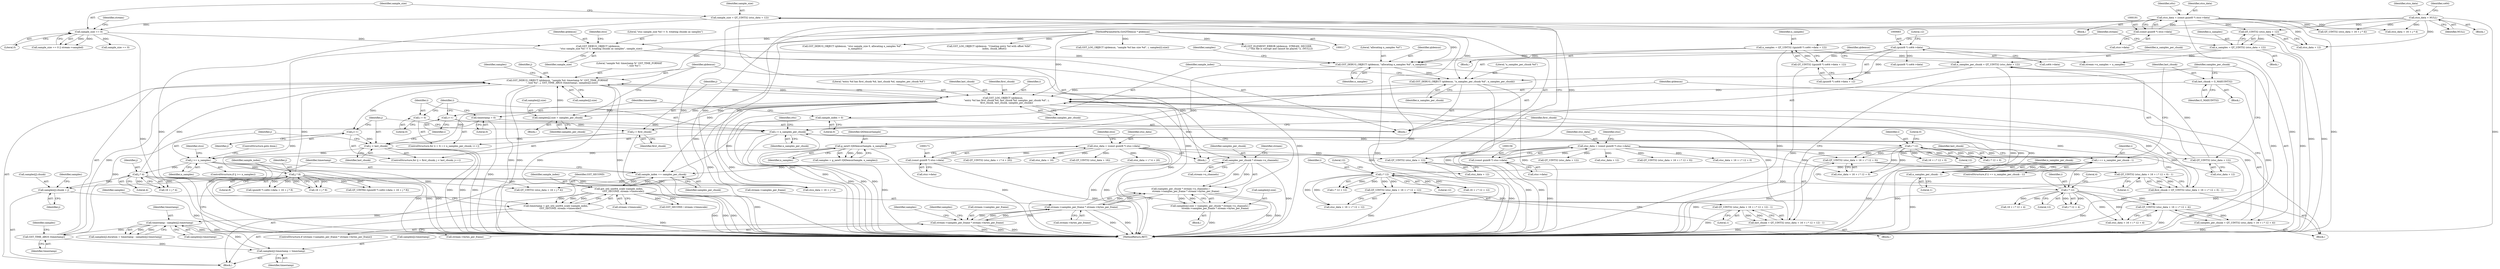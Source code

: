 digraph "0_gstreamer_bdc20b9baf13564d9a061343416395f8f9a92b53@array" {
"1000840" [label="(Call,samples[j].chunk = j)"];
"1000837" [label="(Call,j * 8)"];
"1000807" [label="(Call,j >= n_samples)"];
"1000799" [label="(Call,j < last_chunk)"];
"1000802" [label="(Call,j++)"];
"1000891" [label="(Call,GST_DEBUG_OBJECT (qtdemux, \"sample %d: timestamp %\" GST_TIME_FORMAT\n            \", size %u\", j, GST_TIME_ARGS (timestamp), samples[j].size))"];
"1000788" [label="(Call,GST_LOG_OBJECT (qtdemux,\n          \"entry %d has first_chunk %d, last_chunk %d, samples_per_chunk %d\", i,\n          first_chunk, last_chunk, samples_per_chunk))"];
"1000713" [label="(Call,GST_DEBUG_OBJECT (qtdemux, \"n_samples_per_chunk %d\", n_samples_per_chunk))"];
"1000693" [label="(Call,GST_DEBUG_OBJECT (qtdemux, \"allocating n_samples %d\", n_samples))"];
"1000663" [label="(Call,GST_DEBUG_OBJECT (qtdemux,\n        \"stsz sample_size %d != 0, treating chunks as samples\", sample_size))"];
"1000118" [label="(MethodParameterIn,GstQTDemux * qtdemux)"];
"1000226" [label="(Call,sample_size == 0)"];
"1000218" [label="(Call,sample_size = QT_UINT32 (stsz_data + 12))"];
"1000220" [label="(Call,QT_UINT32 (stsz_data + 12))"];
"1000168" [label="(Call,stsz_data = (const guint8 *) stsz->data)"];
"1000170" [label="(Call,(const guint8 *) stsz->data)"];
"1000678" [label="(Call,n_samples = QT_UINT32 ((guint8 *) co64->data + 12))"];
"1000680" [label="(Call,QT_UINT32 ((guint8 *) co64->data + 12))"];
"1000682" [label="(Call,(guint8 *) co64->data)"];
"1000670" [label="(Call,n_samples = QT_UINT32 (stco_data + 12))"];
"1000672" [label="(Call,QT_UINT32 (stco_data + 12))"];
"1000188" [label="(Call,stco_data = (const guint8 *) stco->data)"];
"1000190" [label="(Call,(const guint8 *) stco->data)"];
"1000197" [label="(Call,stco_data = NULL)"];
"1000707" [label="(Call,n_samples_per_chunk = QT_UINT32 (stsc_data + 12))"];
"1000709" [label="(Call,QT_UINT32 (stsc_data + 12))"];
"1000153" [label="(Call,stsc_data = (const guint8 *) stsc->data)"];
"1000155" [label="(Call,(const guint8 *) stsc->data)"];
"1000784" [label="(Call,i * 12)"];
"1000751" [label="(Call,i == n_samples_per_chunk - 1)"];
"1000745" [label="(Call,i * 12)"];
"1000727" [label="(Call,i < n_samples_per_chunk)"];
"1000730" [label="(Call,i++)"];
"1000724" [label="(Call,i = 0)"];
"1000753" [label="(Call,n_samples_per_chunk - 1)"];
"1000771" [label="(Call,i * 12)"];
"1000736" [label="(Call,first_chunk = QT_UINT32 (stsc_data + 16 + i * 12 + 0) - 1)"];
"1000738" [label="(Call,QT_UINT32 (stsc_data + 16 + i * 12 + 0) - 1)"];
"1000739" [label="(Call,QT_UINT32 (stsc_data + 16 + i * 12 + 0))"];
"1000757" [label="(Call,last_chunk = G_MAXUINT32)"];
"1000762" [label="(Call,last_chunk = QT_UINT32 (stsc_data + 16 + i * 12 + 12) - 1)"];
"1000764" [label="(Call,QT_UINT32 (stsc_data + 16 + i * 12 + 12) - 1)"];
"1000765" [label="(Call,QT_UINT32 (stsc_data + 16 + i * 12 + 12))"];
"1000776" [label="(Call,samples_per_chunk = QT_UINT32 (stsc_data + 16 + i * 12 + 4))"];
"1000778" [label="(Call,QT_UINT32 (stsc_data + 16 + i * 12 + 4))"];
"1000821" [label="(Call,j * 4)"];
"1000895" [label="(Call,GST_TIME_ARGS (timestamp))"];
"1000926" [label="(Call,timestamp - samples[j].timestamp)"];
"1000912" [label="(Call,timestamp = gst_util_uint64_scale (sample_index,\n            GST_SECOND, stream->timescale))"];
"1000914" [label="(Call,gst_util_uint64_scale (sample_index,\n            GST_SECOND, stream->timescale))"];
"1000909" [label="(Call,sample_index += samples_per_chunk)"];
"1000870" [label="(Call,samples_per_chunk * stream->n_channels)"];
"1000717" [label="(Call,sample_index = 0)"];
"1000902" [label="(Call,samples[j].timestamp = timestamp)"];
"1000720" [label="(Call,timestamp = 0)"];
"1000884" [label="(Call,samples[j].size = samples_per_chunk)"];
"1000863" [label="(Call,samples[j].size = (samples_per_chunk * stream->n_channels) /\n              stream->samples_per_frame * stream->bytes_per_frame)"];
"1000869" [label="(Call,(samples_per_chunk * stream->n_channels) /\n              stream->samples_per_frame * stream->bytes_per_frame)"];
"1000875" [label="(Call,stream->samples_per_frame * stream->bytes_per_frame)"];
"1000855" [label="(Call,stream->samples_per_frame * stream->bytes_per_frame)"];
"1000796" [label="(Call,j = first_chunk)"];
"1000699" [label="(Call,g_new0 (QtDemuxSample, n_samples))"];
"1000697" [label="(Call,samples = g_new0 (QtDemuxSample, n_samples))"];
"1000678" [label="(Call,n_samples = QT_UINT32 ((guint8 *) co64->data + 12))"];
"1000869" [label="(Call,(samples_per_chunk * stream->n_channels) /\n              stream->samples_per_frame * stream->bytes_per_frame)"];
"1000790" [label="(Literal,\"entry %d has first_chunk %d, last_chunk %d, samples_per_chunk %d\")"];
"1000219" [label="(Identifier,sample_size)"];
"1000163" [label="(Identifier,stsz)"];
"1000673" [label="(Call,stco_data + 12)"];
"1000707" [label="(Call,n_samples_per_chunk = QT_UINT32 (stsc_data + 12))"];
"1000816" [label="(Call,QT_UINT32 (stco_data + 16 + j * 4))"];
"1000915" [label="(Identifier,sample_index)"];
"1000923" [label="(Identifier,samples)"];
"1000176" [label="(Identifier,stco)"];
"1000199" [label="(Identifier,NULL)"];
"1000682" [label="(Call,(guint8 *) co64->data)"];
"1000777" [label="(Identifier,samples_per_chunk)"];
"1000725" [label="(Identifier,i)"];
"1000772" [label="(Identifier,i)"];
"1000830" [label="(Call,(guint8 *) co64->data)"];
"1000192" [label="(Call,stco->data)"];
"1000899" [label="(Identifier,samples)"];
"1000875" [label="(Call,stream->samples_per_frame * stream->bytes_per_frame)"];
"1000154" [label="(Identifier,stsc_data)"];
"1000750" [label="(ControlStructure,if (i == n_samples_per_chunk - 1))"];
"1000717" [label="(Call,sample_index = 0)"];
"1000795" [label="(ControlStructure,for (j = first_chunk; j < last_chunk; j++))"];
"1000698" [label="(Identifier,samples)"];
"1000854" [label="(ControlStructure,if (stream->samples_per_frame * stream->bytes_per_frame))"];
"1000196" [label="(Block,)"];
"1000699" [label="(Call,g_new0 (QtDemuxSample, n_samples))"];
"1000917" [label="(Call,stream->timescale)"];
"1000239" [label="(Call,GST_DEBUG_OBJECT (qtdemux, \"stsz sample_size 0, allocating n_samples %d\",\n        n_samples))"];
"1000230" [label="(Identifier,stream)"];
"1000312" [label="(Call,QT_UINT32 (stsc_data + 12))"];
"1000887" [label="(Identifier,samples)"];
"1000278" [label="(Call,QT_UINT32 (stsz_data + i * 4 + 20))"];
"1000810" [label="(ControlStructure,goto done;)"];
"1000804" [label="(Block,)"];
"1000172" [label="(Call,stsz->data)"];
"1000666" [label="(Identifier,sample_size)"];
"1000677" [label="(Block,)"];
"1000903" [label="(Call,samples[j].timestamp)"];
"1000892" [label="(Identifier,qtdemux)"];
"1000801" [label="(Identifier,last_chunk)"];
"1000756" [label="(Block,)"];
"1000909" [label="(Call,sample_index += samples_per_chunk)"];
"1000663" [label="(Call,GST_DEBUG_OBJECT (qtdemux,\n        \"stsz sample_size %d != 0, treating chunks as samples\", sample_size))"];
"1000876" [label="(Call,stream->samples_per_frame)"];
"1000789" [label="(Identifier,qtdemux)"];
"1000771" [label="(Call,i * 12)"];
"1000726" [label="(Literal,0)"];
"1000840" [label="(Call,samples[j].chunk = j)"];
"1000794" [label="(Identifier,samples_per_chunk)"];
"1000716" [label="(Identifier,n_samples_per_chunk)"];
"1000228" [label="(Literal,0)"];
"1000118" [label="(MethodParameterIn,GstQTDemux * qtdemux)"];
"1000434" [label="(Call,GST_LOG_OBJECT (qtdemux, \"Creating entry %d with offset %lld\",\n              index, chunk_offset))"];
"1000817" [label="(Call,stco_data + 16 + j * 4)"];
"1000806" [label="(ControlStructure,if (j >= n_samples))"];
"1000755" [label="(Literal,1)"];
"1000736" [label="(Call,first_chunk = QT_UINT32 (stsc_data + 16 + i * 12 + 0) - 1)"];
"1000759" [label="(Identifier,G_MAXUINT32)"];
"1000723" [label="(ControlStructure,for (i = 0; i < n_samples_per_chunk; i++))"];
"1000693" [label="(Call,GST_DEBUG_OBJECT (qtdemux, \"allocating n_samples %d\", n_samples))"];
"1000732" [label="(Block,)"];
"1000895" [label="(Call,GST_TIME_ARGS (timestamp))"];
"1000913" [label="(Identifier,timestamp)"];
"1000294" [label="(Call,GST_LOG_OBJECT (qtdemux, \"sample %d has size %d\", i, samples[i].size))"];
"1000679" [label="(Identifier,n_samples)"];
"1000863" [label="(Call,samples[j].size = (samples_per_chunk * stream->n_channels) /\n              stream->samples_per_frame * stream->bytes_per_frame)"];
"1000793" [label="(Identifier,last_chunk)"];
"1000687" [label="(Literal,12)"];
"1000897" [label="(Call,samples[j].size)"];
"1000784" [label="(Call,i * 12)"];
"1000719" [label="(Literal,0)"];
"1000170" [label="(Call,(const guint8 *) stsz->data)"];
"1000236" [label="(Call,stsz_data + 16)"];
"1000681" [label="(Call,(guint8 *) co64->data + 12)"];
"1000835" [label="(Call,16 + j * 8)"];
"1000671" [label="(Identifier,n_samples)"];
"1000761" [label="(Block,)"];
"1000669" [label="(Block,)"];
"1000714" [label="(Identifier,qtdemux)"];
"1000709" [label="(Call,QT_UINT32 (stsc_data + 12))"];
"1000742" [label="(Call,16 + i * 12 + 0)"];
"1000902" [label="(Call,samples[j].timestamp = timestamp)"];
"1000862" [label="(Block,)"];
"1000916" [label="(Identifier,GST_SECOND)"];
"1000695" [label="(Literal,\"allocating n_samples %d\")"];
"1000190" [label="(Call,(const guint8 *) stco->data)"];
"1000731" [label="(Identifier,i)"];
"1000722" [label="(Literal,0)"];
"1000752" [label="(Identifier,i)"];
"1000715" [label="(Literal,\"n_samples_per_chunk %d\")"];
"1000746" [label="(Identifier,i)"];
"1000313" [label="(Call,stsc_data + 12)"];
"1000770" [label="(Call,i * 12 + 12)"];
"1000797" [label="(Identifier,j)"];
"1000221" [label="(Call,stsz_data + 12)"];
"1000235" [label="(Call,QT_UINT32 (stsz_data + 16))"];
"1000846" [label="(Identifier,j)"];
"1000905" [label="(Identifier,samples)"];
"1000662" [label="(Block,)"];
"1000890" [label="(Identifier,samples_per_chunk)"];
"1000762" [label="(Call,last_chunk = QT_UINT32 (stsc_data + 16 + i * 12 + 12) - 1)"];
"1000157" [label="(Call,stsc->data)"];
"1000401" [label="(Call,stco_data + 16 + j * 4)"];
"1000739" [label="(Call,QT_UINT32 (stsc_data + 16 + i * 12 + 0))"];
"1000912" [label="(Call,timestamp = gst_util_uint64_scale (sample_index,\n            GST_SECOND, stream->timescale))"];
"1000872" [label="(Call,stream->n_channels)"];
"1000812" [label="(Identifier,stco)"];
"1000792" [label="(Identifier,first_chunk)"];
"1001025" [label="(Call,GST_SECOND / stream->timescale)"];
"1000841" [label="(Call,samples[j].chunk)"];
"1000225" [label="(Call,sample_size == 0 || stream->sampled)"];
"1000187" [label="(Block,)"];
"1000773" [label="(Literal,12)"];
"1000774" [label="(Literal,12)"];
"1000690" [label="(Identifier,stream)"];
"1000850" [label="(Identifier,samples)"];
"1000688" [label="(Call,stream->n_samples = n_samples)"];
"1000753" [label="(Call,n_samples_per_chunk - 1)"];
"1000279" [label="(Call,stsz_data + i * 4 + 20)"];
"1000708" [label="(Identifier,n_samples_per_chunk)"];
"1000800" [label="(Identifier,j)"];
"1000786" [label="(Literal,12)"];
"1000808" [label="(Identifier,j)"];
"1000727" [label="(Call,i < n_samples_per_chunk)"];
"1000798" [label="(Identifier,first_chunk)"];
"1000169" [label="(Identifier,stsz_data)"];
"1000189" [label="(Identifier,stco_data)"];
"1001044" [label="(MethodReturn,RET)"];
"1000891" [label="(Call,GST_DEBUG_OBJECT (qtdemux, \"sample %d: timestamp %\" GST_TIME_FORMAT\n            \", size %u\", j, GST_TIME_ARGS (timestamp), samples[j].size))"];
"1000668" [label="(Identifier,stco)"];
"1000828" [label="(Call,QT_UINT64 ((guint8 *) co64->data + 16 + j * 8))"];
"1000942" [label="(Identifier,ctts)"];
"1000168" [label="(Call,stsz_data = (const guint8 *) stsz->data)"];
"1000188" [label="(Call,stco_data = (const guint8 *) stco->data)"];
"1000713" [label="(Call,GST_DEBUG_OBJECT (qtdemux, \"n_samples_per_chunk %d\", n_samples_per_chunk))"];
"1000926" [label="(Call,timestamp - samples[j].timestamp)"];
"1000737" [label="(Identifier,first_chunk)"];
"1000729" [label="(Identifier,n_samples_per_chunk)"];
"1000783" [label="(Call,i * 12 + 4)"];
"1000121" [label="(Block,)"];
"1000738" [label="(Call,QT_UINT32 (stsc_data + 16 + i * 12 + 0) - 1)"];
"1000819" [label="(Call,16 + j * 4)"];
"1000822" [label="(Identifier,j)"];
"1000807" [label="(Call,j >= n_samples)"];
"1000927" [label="(Identifier,timestamp)"];
"1000778" [label="(Call,QT_UINT32 (stsc_data + 16 + i * 12 + 4))"];
"1000871" [label="(Identifier,samples_per_chunk)"];
"1000855" [label="(Call,stream->samples_per_frame * stream->bytes_per_frame)"];
"1000775" [label="(Literal,1)"];
"1000866" [label="(Identifier,samples)"];
"1000220" [label="(Call,QT_UINT32 (stsz_data + 12))"];
"1000896" [label="(Identifier,timestamp)"];
"1000153" [label="(Call,stsc_data = (const guint8 *) stsc->data)"];
"1000218" [label="(Call,sample_size = QT_UINT32 (stsz_data + 12))"];
"1000758" [label="(Identifier,last_chunk)"];
"1000700" [label="(Identifier,QtDemuxSample)"];
"1000796" [label="(Call,j = first_chunk)"];
"1000728" [label="(Identifier,i)"];
"1000823" [label="(Literal,4)"];
"1000799" [label="(Call,j < last_chunk)"];
"1000791" [label="(Identifier,i)"];
"1000665" [label="(Literal,\"stsz sample_size %d != 0, treating chunks as samples\")"];
"1000757" [label="(Call,last_chunk = G_MAXUINT32)"];
"1000202" [label="(Identifier,co64)"];
"1000680" [label="(Call,QT_UINT32 ((guint8 *) co64->data + 12))"];
"1000766" [label="(Call,stsc_data + 16 + i * 12 + 12)"];
"1000920" [label="(Call,samples[j].duration = timestamp - samples[j].timestamp)"];
"1000914" [label="(Call,gst_util_uint64_scale (sample_index,\n            GST_SECOND, stream->timescale))"];
"1000877" [label="(Identifier,stream)"];
"1000883" [label="(Block,)"];
"1000864" [label="(Call,samples[j].size)"];
"1000839" [label="(Literal,8)"];
"1000198" [label="(Identifier,stco_data)"];
"1000197" [label="(Call,stco_data = NULL)"];
"1000269" [label="(Call,sample_size == 0)"];
"1000779" [label="(Call,stsc_data + 16 + i * 12 + 4)"];
"1000809" [label="(Identifier,n_samples)"];
"1000768" [label="(Call,16 + i * 12 + 12)"];
"1000781" [label="(Call,16 + i * 12 + 4)"];
"1000765" [label="(Call,QT_UINT32 (stsc_data + 16 + i * 12 + 12))"];
"1000911" [label="(Identifier,samples_per_chunk)"];
"1000821" [label="(Call,j * 4)"];
"1000749" [label="(Literal,1)"];
"1000745" [label="(Call,i * 12)"];
"1000894" [label="(Identifier,j)"];
"1001035" [label="(Call,GST_ELEMENT_ERROR (qtdemux, STREAM, DECODE,\n        (_(\"This file is corrupt and cannot be played.\")), (NULL)))"];
"1000785" [label="(Identifier,i)"];
"1000696" [label="(Identifier,n_samples)"];
"1000870" [label="(Call,samples_per_chunk * stream->n_channels)"];
"1000730" [label="(Call,i++)"];
"1000155" [label="(Call,(const guint8 *) stsc->data)"];
"1000720" [label="(Call,timestamp = 0)"];
"1000803" [label="(Identifier,j)"];
"1000856" [label="(Call,stream->samples_per_frame)"];
"1000754" [label="(Identifier,n_samples_per_chunk)"];
"1000664" [label="(Identifier,qtdemux)"];
"1000751" [label="(Call,i == n_samples_per_chunk - 1)"];
"1000747" [label="(Literal,12)"];
"1000672" [label="(Call,QT_UINT32 (stco_data + 12))"];
"1000724" [label="(Call,i = 0)"];
"1000884" [label="(Call,samples[j].size = samples_per_chunk)"];
"1000776" [label="(Call,samples_per_chunk = QT_UINT32 (stsc_data + 16 + i * 12 + 4))"];
"1000859" [label="(Call,stream->bytes_per_frame)"];
"1000893" [label="(Literal,\"sample %d: timestamp %\" GST_TIME_FORMAT\n            \", size %u\")"];
"1000838" [label="(Identifier,j)"];
"1000701" [label="(Identifier,n_samples)"];
"1000908" [label="(Identifier,timestamp)"];
"1000802" [label="(Call,j++)"];
"1000879" [label="(Call,stream->bytes_per_frame)"];
"1000788" [label="(Call,GST_LOG_OBJECT (qtdemux,\n          \"entry %d has first_chunk %d, last_chunk %d, samples_per_chunk %d\", i,\n          first_chunk, last_chunk, samples_per_chunk))"];
"1000670" [label="(Call,n_samples = QT_UINT32 (stco_data + 12))"];
"1000763" [label="(Identifier,last_chunk)"];
"1000910" [label="(Identifier,sample_index)"];
"1000787" [label="(Literal,4)"];
"1000928" [label="(Call,samples[j].timestamp)"];
"1000748" [label="(Literal,0)"];
"1000885" [label="(Call,samples[j].size)"];
"1000694" [label="(Identifier,qtdemux)"];
"1000721" [label="(Identifier,timestamp)"];
"1000829" [label="(Call,(guint8 *) co64->data + 16 + j * 8)"];
"1000208" [label="(Identifier,stts)"];
"1000227" [label="(Identifier,sample_size)"];
"1000400" [label="(Call,QT_UINT32 (stco_data + 16 + j * 4))"];
"1000335" [label="(Call,QT_UINT32 (stsc_data + 16 + i * 12 + 0))"];
"1000710" [label="(Call,stsc_data + 12)"];
"1000718" [label="(Identifier,sample_index)"];
"1000336" [label="(Call,stsc_data + 16 + i * 12 + 0)"];
"1000684" [label="(Call,co64->data)"];
"1000837" [label="(Call,j * 8)"];
"1000744" [label="(Call,i * 12 + 0)"];
"1000226" [label="(Call,sample_size == 0)"];
"1000764" [label="(Call,QT_UINT32 (stsc_data + 16 + i * 12 + 12) - 1)"];
"1000740" [label="(Call,stsc_data + 16 + i * 12 + 0)"];
"1000840" -> "1000804"  [label="AST: "];
"1000840" -> "1000846"  [label="CFG: "];
"1000841" -> "1000840"  [label="AST: "];
"1000846" -> "1000840"  [label="AST: "];
"1000850" -> "1000840"  [label="CFG: "];
"1000840" -> "1001044"  [label="DDG: "];
"1000837" -> "1000840"  [label="DDG: "];
"1000821" -> "1000840"  [label="DDG: "];
"1000837" -> "1000835"  [label="AST: "];
"1000837" -> "1000839"  [label="CFG: "];
"1000838" -> "1000837"  [label="AST: "];
"1000839" -> "1000837"  [label="AST: "];
"1000835" -> "1000837"  [label="CFG: "];
"1000837" -> "1000828"  [label="DDG: "];
"1000837" -> "1000828"  [label="DDG: "];
"1000837" -> "1000829"  [label="DDG: "];
"1000837" -> "1000829"  [label="DDG: "];
"1000837" -> "1000835"  [label="DDG: "];
"1000837" -> "1000835"  [label="DDG: "];
"1000807" -> "1000837"  [label="DDG: "];
"1000837" -> "1000891"  [label="DDG: "];
"1000807" -> "1000806"  [label="AST: "];
"1000807" -> "1000809"  [label="CFG: "];
"1000808" -> "1000807"  [label="AST: "];
"1000809" -> "1000807"  [label="AST: "];
"1000810" -> "1000807"  [label="CFG: "];
"1000812" -> "1000807"  [label="CFG: "];
"1000807" -> "1001044"  [label="DDG: "];
"1000807" -> "1001044"  [label="DDG: "];
"1000807" -> "1001044"  [label="DDG: "];
"1000799" -> "1000807"  [label="DDG: "];
"1000699" -> "1000807"  [label="DDG: "];
"1000807" -> "1000821"  [label="DDG: "];
"1000799" -> "1000795"  [label="AST: "];
"1000799" -> "1000801"  [label="CFG: "];
"1000800" -> "1000799"  [label="AST: "];
"1000801" -> "1000799"  [label="AST: "];
"1000808" -> "1000799"  [label="CFG: "];
"1000731" -> "1000799"  [label="CFG: "];
"1000799" -> "1001044"  [label="DDG: "];
"1000799" -> "1001044"  [label="DDG: "];
"1000799" -> "1001044"  [label="DDG: "];
"1000802" -> "1000799"  [label="DDG: "];
"1000796" -> "1000799"  [label="DDG: "];
"1000788" -> "1000799"  [label="DDG: "];
"1000802" -> "1000795"  [label="AST: "];
"1000802" -> "1000803"  [label="CFG: "];
"1000803" -> "1000802"  [label="AST: "];
"1000800" -> "1000802"  [label="CFG: "];
"1000891" -> "1000802"  [label="DDG: "];
"1000891" -> "1000804"  [label="AST: "];
"1000891" -> "1000897"  [label="CFG: "];
"1000892" -> "1000891"  [label="AST: "];
"1000893" -> "1000891"  [label="AST: "];
"1000894" -> "1000891"  [label="AST: "];
"1000895" -> "1000891"  [label="AST: "];
"1000897" -> "1000891"  [label="AST: "];
"1000905" -> "1000891"  [label="CFG: "];
"1000891" -> "1001044"  [label="DDG: "];
"1000891" -> "1001044"  [label="DDG: "];
"1000891" -> "1001044"  [label="DDG: "];
"1000891" -> "1001044"  [label="DDG: "];
"1000891" -> "1000788"  [label="DDG: "];
"1000788" -> "1000891"  [label="DDG: "];
"1000118" -> "1000891"  [label="DDG: "];
"1000821" -> "1000891"  [label="DDG: "];
"1000895" -> "1000891"  [label="DDG: "];
"1000884" -> "1000891"  [label="DDG: "];
"1000863" -> "1000891"  [label="DDG: "];
"1000788" -> "1000732"  [label="AST: "];
"1000788" -> "1000794"  [label="CFG: "];
"1000789" -> "1000788"  [label="AST: "];
"1000790" -> "1000788"  [label="AST: "];
"1000791" -> "1000788"  [label="AST: "];
"1000792" -> "1000788"  [label="AST: "];
"1000793" -> "1000788"  [label="AST: "];
"1000794" -> "1000788"  [label="AST: "];
"1000797" -> "1000788"  [label="CFG: "];
"1000788" -> "1001044"  [label="DDG: "];
"1000788" -> "1001044"  [label="DDG: "];
"1000788" -> "1001044"  [label="DDG: "];
"1000788" -> "1001044"  [label="DDG: "];
"1000788" -> "1000730"  [label="DDG: "];
"1000713" -> "1000788"  [label="DDG: "];
"1000118" -> "1000788"  [label="DDG: "];
"1000784" -> "1000788"  [label="DDG: "];
"1000736" -> "1000788"  [label="DDG: "];
"1000757" -> "1000788"  [label="DDG: "];
"1000762" -> "1000788"  [label="DDG: "];
"1000776" -> "1000788"  [label="DDG: "];
"1000788" -> "1000796"  [label="DDG: "];
"1000788" -> "1000870"  [label="DDG: "];
"1000788" -> "1000884"  [label="DDG: "];
"1000788" -> "1000909"  [label="DDG: "];
"1000713" -> "1000662"  [label="AST: "];
"1000713" -> "1000716"  [label="CFG: "];
"1000714" -> "1000713"  [label="AST: "];
"1000715" -> "1000713"  [label="AST: "];
"1000716" -> "1000713"  [label="AST: "];
"1000718" -> "1000713"  [label="CFG: "];
"1000713" -> "1001044"  [label="DDG: "];
"1000713" -> "1001044"  [label="DDG: "];
"1000693" -> "1000713"  [label="DDG: "];
"1000118" -> "1000713"  [label="DDG: "];
"1000707" -> "1000713"  [label="DDG: "];
"1000713" -> "1000727"  [label="DDG: "];
"1000693" -> "1000662"  [label="AST: "];
"1000693" -> "1000696"  [label="CFG: "];
"1000694" -> "1000693"  [label="AST: "];
"1000695" -> "1000693"  [label="AST: "];
"1000696" -> "1000693"  [label="AST: "];
"1000698" -> "1000693"  [label="CFG: "];
"1000693" -> "1001044"  [label="DDG: "];
"1000663" -> "1000693"  [label="DDG: "];
"1000118" -> "1000693"  [label="DDG: "];
"1000678" -> "1000693"  [label="DDG: "];
"1000670" -> "1000693"  [label="DDG: "];
"1000693" -> "1000699"  [label="DDG: "];
"1000663" -> "1000662"  [label="AST: "];
"1000663" -> "1000666"  [label="CFG: "];
"1000664" -> "1000663"  [label="AST: "];
"1000665" -> "1000663"  [label="AST: "];
"1000666" -> "1000663"  [label="AST: "];
"1000668" -> "1000663"  [label="CFG: "];
"1000663" -> "1001044"  [label="DDG: "];
"1000663" -> "1001044"  [label="DDG: "];
"1000118" -> "1000663"  [label="DDG: "];
"1000226" -> "1000663"  [label="DDG: "];
"1000118" -> "1000117"  [label="AST: "];
"1000118" -> "1001044"  [label="DDG: "];
"1000118" -> "1000239"  [label="DDG: "];
"1000118" -> "1000294"  [label="DDG: "];
"1000118" -> "1000434"  [label="DDG: "];
"1000118" -> "1001035"  [label="DDG: "];
"1000226" -> "1000225"  [label="AST: "];
"1000226" -> "1000228"  [label="CFG: "];
"1000227" -> "1000226"  [label="AST: "];
"1000228" -> "1000226"  [label="AST: "];
"1000230" -> "1000226"  [label="CFG: "];
"1000225" -> "1000226"  [label="CFG: "];
"1000226" -> "1001044"  [label="DDG: "];
"1000226" -> "1000225"  [label="DDG: "];
"1000226" -> "1000225"  [label="DDG: "];
"1000218" -> "1000226"  [label="DDG: "];
"1000226" -> "1000269"  [label="DDG: "];
"1000218" -> "1000121"  [label="AST: "];
"1000218" -> "1000220"  [label="CFG: "];
"1000219" -> "1000218"  [label="AST: "];
"1000220" -> "1000218"  [label="AST: "];
"1000227" -> "1000218"  [label="CFG: "];
"1000218" -> "1001044"  [label="DDG: "];
"1000220" -> "1000218"  [label="DDG: "];
"1000220" -> "1000221"  [label="CFG: "];
"1000221" -> "1000220"  [label="AST: "];
"1000220" -> "1001044"  [label="DDG: "];
"1000168" -> "1000220"  [label="DDG: "];
"1000168" -> "1000121"  [label="AST: "];
"1000168" -> "1000170"  [label="CFG: "];
"1000169" -> "1000168"  [label="AST: "];
"1000170" -> "1000168"  [label="AST: "];
"1000176" -> "1000168"  [label="CFG: "];
"1000168" -> "1001044"  [label="DDG: "];
"1000168" -> "1001044"  [label="DDG: "];
"1000170" -> "1000168"  [label="DDG: "];
"1000168" -> "1000221"  [label="DDG: "];
"1000168" -> "1000235"  [label="DDG: "];
"1000168" -> "1000236"  [label="DDG: "];
"1000168" -> "1000278"  [label="DDG: "];
"1000168" -> "1000279"  [label="DDG: "];
"1000170" -> "1000172"  [label="CFG: "];
"1000171" -> "1000170"  [label="AST: "];
"1000172" -> "1000170"  [label="AST: "];
"1000170" -> "1001044"  [label="DDG: "];
"1000678" -> "1000677"  [label="AST: "];
"1000678" -> "1000680"  [label="CFG: "];
"1000679" -> "1000678"  [label="AST: "];
"1000680" -> "1000678"  [label="AST: "];
"1000690" -> "1000678"  [label="CFG: "];
"1000678" -> "1001044"  [label="DDG: "];
"1000680" -> "1000678"  [label="DDG: "];
"1000678" -> "1000688"  [label="DDG: "];
"1000680" -> "1000681"  [label="CFG: "];
"1000681" -> "1000680"  [label="AST: "];
"1000680" -> "1001044"  [label="DDG: "];
"1000682" -> "1000680"  [label="DDG: "];
"1000682" -> "1000681"  [label="AST: "];
"1000682" -> "1000684"  [label="CFG: "];
"1000683" -> "1000682"  [label="AST: "];
"1000684" -> "1000682"  [label="AST: "];
"1000687" -> "1000682"  [label="CFG: "];
"1000682" -> "1001044"  [label="DDG: "];
"1000682" -> "1000681"  [label="DDG: "];
"1000682" -> "1000830"  [label="DDG: "];
"1000670" -> "1000669"  [label="AST: "];
"1000670" -> "1000672"  [label="CFG: "];
"1000671" -> "1000670"  [label="AST: "];
"1000672" -> "1000670"  [label="AST: "];
"1000690" -> "1000670"  [label="CFG: "];
"1000670" -> "1001044"  [label="DDG: "];
"1000672" -> "1000670"  [label="DDG: "];
"1000670" -> "1000688"  [label="DDG: "];
"1000672" -> "1000673"  [label="CFG: "];
"1000673" -> "1000672"  [label="AST: "];
"1000672" -> "1001044"  [label="DDG: "];
"1000188" -> "1000672"  [label="DDG: "];
"1000197" -> "1000672"  [label="DDG: "];
"1000188" -> "1000187"  [label="AST: "];
"1000188" -> "1000190"  [label="CFG: "];
"1000189" -> "1000188"  [label="AST: "];
"1000190" -> "1000188"  [label="AST: "];
"1000208" -> "1000188"  [label="CFG: "];
"1000188" -> "1001044"  [label="DDG: "];
"1000188" -> "1001044"  [label="DDG: "];
"1000190" -> "1000188"  [label="DDG: "];
"1000188" -> "1000400"  [label="DDG: "];
"1000188" -> "1000401"  [label="DDG: "];
"1000188" -> "1000673"  [label="DDG: "];
"1000188" -> "1000816"  [label="DDG: "];
"1000188" -> "1000817"  [label="DDG: "];
"1000190" -> "1000192"  [label="CFG: "];
"1000191" -> "1000190"  [label="AST: "];
"1000192" -> "1000190"  [label="AST: "];
"1000190" -> "1001044"  [label="DDG: "];
"1000197" -> "1000196"  [label="AST: "];
"1000197" -> "1000199"  [label="CFG: "];
"1000198" -> "1000197"  [label="AST: "];
"1000199" -> "1000197"  [label="AST: "];
"1000202" -> "1000197"  [label="CFG: "];
"1000197" -> "1001044"  [label="DDG: "];
"1000197" -> "1000400"  [label="DDG: "];
"1000197" -> "1000401"  [label="DDG: "];
"1000197" -> "1000673"  [label="DDG: "];
"1000197" -> "1000816"  [label="DDG: "];
"1000197" -> "1000817"  [label="DDG: "];
"1000707" -> "1000662"  [label="AST: "];
"1000707" -> "1000709"  [label="CFG: "];
"1000708" -> "1000707"  [label="AST: "];
"1000709" -> "1000707"  [label="AST: "];
"1000714" -> "1000707"  [label="CFG: "];
"1000707" -> "1001044"  [label="DDG: "];
"1000709" -> "1000707"  [label="DDG: "];
"1000709" -> "1000710"  [label="CFG: "];
"1000710" -> "1000709"  [label="AST: "];
"1000709" -> "1001044"  [label="DDG: "];
"1000153" -> "1000709"  [label="DDG: "];
"1000153" -> "1000121"  [label="AST: "];
"1000153" -> "1000155"  [label="CFG: "];
"1000154" -> "1000153"  [label="AST: "];
"1000155" -> "1000153"  [label="AST: "];
"1000163" -> "1000153"  [label="CFG: "];
"1000153" -> "1001044"  [label="DDG: "];
"1000153" -> "1001044"  [label="DDG: "];
"1000155" -> "1000153"  [label="DDG: "];
"1000153" -> "1000312"  [label="DDG: "];
"1000153" -> "1000313"  [label="DDG: "];
"1000153" -> "1000335"  [label="DDG: "];
"1000153" -> "1000336"  [label="DDG: "];
"1000153" -> "1000710"  [label="DDG: "];
"1000153" -> "1000739"  [label="DDG: "];
"1000153" -> "1000740"  [label="DDG: "];
"1000155" -> "1000157"  [label="CFG: "];
"1000156" -> "1000155"  [label="AST: "];
"1000157" -> "1000155"  [label="AST: "];
"1000155" -> "1001044"  [label="DDG: "];
"1000784" -> "1000783"  [label="AST: "];
"1000784" -> "1000786"  [label="CFG: "];
"1000785" -> "1000784"  [label="AST: "];
"1000786" -> "1000784"  [label="AST: "];
"1000787" -> "1000784"  [label="CFG: "];
"1000784" -> "1000778"  [label="DDG: "];
"1000784" -> "1000778"  [label="DDG: "];
"1000784" -> "1000779"  [label="DDG: "];
"1000784" -> "1000779"  [label="DDG: "];
"1000784" -> "1000781"  [label="DDG: "];
"1000784" -> "1000781"  [label="DDG: "];
"1000784" -> "1000783"  [label="DDG: "];
"1000784" -> "1000783"  [label="DDG: "];
"1000751" -> "1000784"  [label="DDG: "];
"1000771" -> "1000784"  [label="DDG: "];
"1000751" -> "1000750"  [label="AST: "];
"1000751" -> "1000753"  [label="CFG: "];
"1000752" -> "1000751"  [label="AST: "];
"1000753" -> "1000751"  [label="AST: "];
"1000758" -> "1000751"  [label="CFG: "];
"1000763" -> "1000751"  [label="CFG: "];
"1000751" -> "1001044"  [label="DDG: "];
"1000751" -> "1001044"  [label="DDG: "];
"1000745" -> "1000751"  [label="DDG: "];
"1000753" -> "1000751"  [label="DDG: "];
"1000753" -> "1000751"  [label="DDG: "];
"1000751" -> "1000771"  [label="DDG: "];
"1000745" -> "1000744"  [label="AST: "];
"1000745" -> "1000747"  [label="CFG: "];
"1000746" -> "1000745"  [label="AST: "];
"1000747" -> "1000745"  [label="AST: "];
"1000748" -> "1000745"  [label="CFG: "];
"1000745" -> "1000739"  [label="DDG: "];
"1000745" -> "1000739"  [label="DDG: "];
"1000745" -> "1000740"  [label="DDG: "];
"1000745" -> "1000740"  [label="DDG: "];
"1000745" -> "1000742"  [label="DDG: "];
"1000745" -> "1000742"  [label="DDG: "];
"1000745" -> "1000744"  [label="DDG: "];
"1000745" -> "1000744"  [label="DDG: "];
"1000727" -> "1000745"  [label="DDG: "];
"1000727" -> "1000723"  [label="AST: "];
"1000727" -> "1000729"  [label="CFG: "];
"1000728" -> "1000727"  [label="AST: "];
"1000729" -> "1000727"  [label="AST: "];
"1000737" -> "1000727"  [label="CFG: "];
"1000942" -> "1000727"  [label="CFG: "];
"1000727" -> "1001044"  [label="DDG: "];
"1000727" -> "1001044"  [label="DDG: "];
"1000727" -> "1001044"  [label="DDG: "];
"1000730" -> "1000727"  [label="DDG: "];
"1000724" -> "1000727"  [label="DDG: "];
"1000753" -> "1000727"  [label="DDG: "];
"1000727" -> "1000753"  [label="DDG: "];
"1000730" -> "1000723"  [label="AST: "];
"1000730" -> "1000731"  [label="CFG: "];
"1000731" -> "1000730"  [label="AST: "];
"1000728" -> "1000730"  [label="CFG: "];
"1000724" -> "1000723"  [label="AST: "];
"1000724" -> "1000726"  [label="CFG: "];
"1000725" -> "1000724"  [label="AST: "];
"1000726" -> "1000724"  [label="AST: "];
"1000728" -> "1000724"  [label="CFG: "];
"1000753" -> "1000755"  [label="CFG: "];
"1000754" -> "1000753"  [label="AST: "];
"1000755" -> "1000753"  [label="AST: "];
"1000753" -> "1001044"  [label="DDG: "];
"1000771" -> "1000770"  [label="AST: "];
"1000771" -> "1000773"  [label="CFG: "];
"1000772" -> "1000771"  [label="AST: "];
"1000773" -> "1000771"  [label="AST: "];
"1000774" -> "1000771"  [label="CFG: "];
"1000771" -> "1000765"  [label="DDG: "];
"1000771" -> "1000765"  [label="DDG: "];
"1000771" -> "1000766"  [label="DDG: "];
"1000771" -> "1000766"  [label="DDG: "];
"1000771" -> "1000768"  [label="DDG: "];
"1000771" -> "1000768"  [label="DDG: "];
"1000771" -> "1000770"  [label="DDG: "];
"1000771" -> "1000770"  [label="DDG: "];
"1000736" -> "1000732"  [label="AST: "];
"1000736" -> "1000738"  [label="CFG: "];
"1000737" -> "1000736"  [label="AST: "];
"1000738" -> "1000736"  [label="AST: "];
"1000752" -> "1000736"  [label="CFG: "];
"1000736" -> "1001044"  [label="DDG: "];
"1000738" -> "1000736"  [label="DDG: "];
"1000738" -> "1000736"  [label="DDG: "];
"1000738" -> "1000749"  [label="CFG: "];
"1000739" -> "1000738"  [label="AST: "];
"1000749" -> "1000738"  [label="AST: "];
"1000738" -> "1001044"  [label="DDG: "];
"1000739" -> "1000738"  [label="DDG: "];
"1000739" -> "1000740"  [label="CFG: "];
"1000740" -> "1000739"  [label="AST: "];
"1000749" -> "1000739"  [label="CFG: "];
"1000739" -> "1001044"  [label="DDG: "];
"1000757" -> "1000756"  [label="AST: "];
"1000757" -> "1000759"  [label="CFG: "];
"1000758" -> "1000757"  [label="AST: "];
"1000759" -> "1000757"  [label="AST: "];
"1000777" -> "1000757"  [label="CFG: "];
"1000757" -> "1001044"  [label="DDG: "];
"1000762" -> "1000761"  [label="AST: "];
"1000762" -> "1000764"  [label="CFG: "];
"1000763" -> "1000762"  [label="AST: "];
"1000764" -> "1000762"  [label="AST: "];
"1000777" -> "1000762"  [label="CFG: "];
"1000762" -> "1001044"  [label="DDG: "];
"1000764" -> "1000762"  [label="DDG: "];
"1000764" -> "1000762"  [label="DDG: "];
"1000764" -> "1000775"  [label="CFG: "];
"1000765" -> "1000764"  [label="AST: "];
"1000775" -> "1000764"  [label="AST: "];
"1000764" -> "1001044"  [label="DDG: "];
"1000765" -> "1000764"  [label="DDG: "];
"1000765" -> "1000766"  [label="CFG: "];
"1000766" -> "1000765"  [label="AST: "];
"1000775" -> "1000765"  [label="CFG: "];
"1000765" -> "1001044"  [label="DDG: "];
"1000776" -> "1000732"  [label="AST: "];
"1000776" -> "1000778"  [label="CFG: "];
"1000777" -> "1000776"  [label="AST: "];
"1000778" -> "1000776"  [label="AST: "];
"1000789" -> "1000776"  [label="CFG: "];
"1000776" -> "1001044"  [label="DDG: "];
"1000778" -> "1000776"  [label="DDG: "];
"1000778" -> "1000779"  [label="CFG: "];
"1000779" -> "1000778"  [label="AST: "];
"1000778" -> "1001044"  [label="DDG: "];
"1000821" -> "1000819"  [label="AST: "];
"1000821" -> "1000823"  [label="CFG: "];
"1000822" -> "1000821"  [label="AST: "];
"1000823" -> "1000821"  [label="AST: "];
"1000819" -> "1000821"  [label="CFG: "];
"1000821" -> "1000816"  [label="DDG: "];
"1000821" -> "1000816"  [label="DDG: "];
"1000821" -> "1000817"  [label="DDG: "];
"1000821" -> "1000817"  [label="DDG: "];
"1000821" -> "1000819"  [label="DDG: "];
"1000821" -> "1000819"  [label="DDG: "];
"1000895" -> "1000896"  [label="CFG: "];
"1000896" -> "1000895"  [label="AST: "];
"1000899" -> "1000895"  [label="CFG: "];
"1000926" -> "1000895"  [label="DDG: "];
"1000720" -> "1000895"  [label="DDG: "];
"1000895" -> "1000902"  [label="DDG: "];
"1000926" -> "1000920"  [label="AST: "];
"1000926" -> "1000928"  [label="CFG: "];
"1000927" -> "1000926"  [label="AST: "];
"1000928" -> "1000926"  [label="AST: "];
"1000920" -> "1000926"  [label="CFG: "];
"1000926" -> "1001044"  [label="DDG: "];
"1000926" -> "1001044"  [label="DDG: "];
"1000926" -> "1000920"  [label="DDG: "];
"1000926" -> "1000920"  [label="DDG: "];
"1000912" -> "1000926"  [label="DDG: "];
"1000902" -> "1000926"  [label="DDG: "];
"1000912" -> "1000804"  [label="AST: "];
"1000912" -> "1000914"  [label="CFG: "];
"1000913" -> "1000912"  [label="AST: "];
"1000914" -> "1000912"  [label="AST: "];
"1000923" -> "1000912"  [label="CFG: "];
"1000912" -> "1001044"  [label="DDG: "];
"1000914" -> "1000912"  [label="DDG: "];
"1000914" -> "1000912"  [label="DDG: "];
"1000914" -> "1000912"  [label="DDG: "];
"1000914" -> "1000917"  [label="CFG: "];
"1000915" -> "1000914"  [label="AST: "];
"1000916" -> "1000914"  [label="AST: "];
"1000917" -> "1000914"  [label="AST: "];
"1000914" -> "1001044"  [label="DDG: "];
"1000914" -> "1001044"  [label="DDG: "];
"1000914" -> "1001044"  [label="DDG: "];
"1000914" -> "1000909"  [label="DDG: "];
"1000909" -> "1000914"  [label="DDG: "];
"1000914" -> "1001025"  [label="DDG: "];
"1000914" -> "1001025"  [label="DDG: "];
"1000909" -> "1000804"  [label="AST: "];
"1000909" -> "1000911"  [label="CFG: "];
"1000910" -> "1000909"  [label="AST: "];
"1000911" -> "1000909"  [label="AST: "];
"1000913" -> "1000909"  [label="CFG: "];
"1000909" -> "1001044"  [label="DDG: "];
"1000870" -> "1000909"  [label="DDG: "];
"1000717" -> "1000909"  [label="DDG: "];
"1000870" -> "1000869"  [label="AST: "];
"1000870" -> "1000872"  [label="CFG: "];
"1000871" -> "1000870"  [label="AST: "];
"1000872" -> "1000870"  [label="AST: "];
"1000877" -> "1000870"  [label="CFG: "];
"1000870" -> "1001044"  [label="DDG: "];
"1000870" -> "1000869"  [label="DDG: "];
"1000870" -> "1000869"  [label="DDG: "];
"1000717" -> "1000662"  [label="AST: "];
"1000717" -> "1000719"  [label="CFG: "];
"1000718" -> "1000717"  [label="AST: "];
"1000719" -> "1000717"  [label="AST: "];
"1000721" -> "1000717"  [label="CFG: "];
"1000717" -> "1001044"  [label="DDG: "];
"1000902" -> "1000804"  [label="AST: "];
"1000902" -> "1000908"  [label="CFG: "];
"1000903" -> "1000902"  [label="AST: "];
"1000908" -> "1000902"  [label="AST: "];
"1000910" -> "1000902"  [label="CFG: "];
"1000720" -> "1000662"  [label="AST: "];
"1000720" -> "1000722"  [label="CFG: "];
"1000721" -> "1000720"  [label="AST: "];
"1000722" -> "1000720"  [label="AST: "];
"1000725" -> "1000720"  [label="CFG: "];
"1000720" -> "1001044"  [label="DDG: "];
"1000884" -> "1000883"  [label="AST: "];
"1000884" -> "1000890"  [label="CFG: "];
"1000885" -> "1000884"  [label="AST: "];
"1000890" -> "1000884"  [label="AST: "];
"1000892" -> "1000884"  [label="CFG: "];
"1000863" -> "1000862"  [label="AST: "];
"1000863" -> "1000869"  [label="CFG: "];
"1000864" -> "1000863"  [label="AST: "];
"1000869" -> "1000863"  [label="AST: "];
"1000892" -> "1000863"  [label="CFG: "];
"1000863" -> "1001044"  [label="DDG: "];
"1000869" -> "1000863"  [label="DDG: "];
"1000869" -> "1000863"  [label="DDG: "];
"1000869" -> "1000875"  [label="CFG: "];
"1000875" -> "1000869"  [label="AST: "];
"1000869" -> "1001044"  [label="DDG: "];
"1000869" -> "1001044"  [label="DDG: "];
"1000875" -> "1000869"  [label="DDG: "];
"1000875" -> "1000869"  [label="DDG: "];
"1000875" -> "1000879"  [label="CFG: "];
"1000876" -> "1000875"  [label="AST: "];
"1000879" -> "1000875"  [label="AST: "];
"1000875" -> "1001044"  [label="DDG: "];
"1000875" -> "1001044"  [label="DDG: "];
"1000875" -> "1000855"  [label="DDG: "];
"1000875" -> "1000855"  [label="DDG: "];
"1000855" -> "1000875"  [label="DDG: "];
"1000855" -> "1000875"  [label="DDG: "];
"1000855" -> "1000854"  [label="AST: "];
"1000855" -> "1000859"  [label="CFG: "];
"1000856" -> "1000855"  [label="AST: "];
"1000859" -> "1000855"  [label="AST: "];
"1000866" -> "1000855"  [label="CFG: "];
"1000887" -> "1000855"  [label="CFG: "];
"1000855" -> "1001044"  [label="DDG: "];
"1000855" -> "1001044"  [label="DDG: "];
"1000855" -> "1001044"  [label="DDG: "];
"1000796" -> "1000795"  [label="AST: "];
"1000796" -> "1000798"  [label="CFG: "];
"1000797" -> "1000796"  [label="AST: "];
"1000798" -> "1000796"  [label="AST: "];
"1000800" -> "1000796"  [label="CFG: "];
"1000796" -> "1001044"  [label="DDG: "];
"1000699" -> "1000697"  [label="AST: "];
"1000699" -> "1000701"  [label="CFG: "];
"1000700" -> "1000699"  [label="AST: "];
"1000701" -> "1000699"  [label="AST: "];
"1000697" -> "1000699"  [label="CFG: "];
"1000699" -> "1001044"  [label="DDG: "];
"1000699" -> "1001044"  [label="DDG: "];
"1000699" -> "1000697"  [label="DDG: "];
"1000699" -> "1000697"  [label="DDG: "];
}
